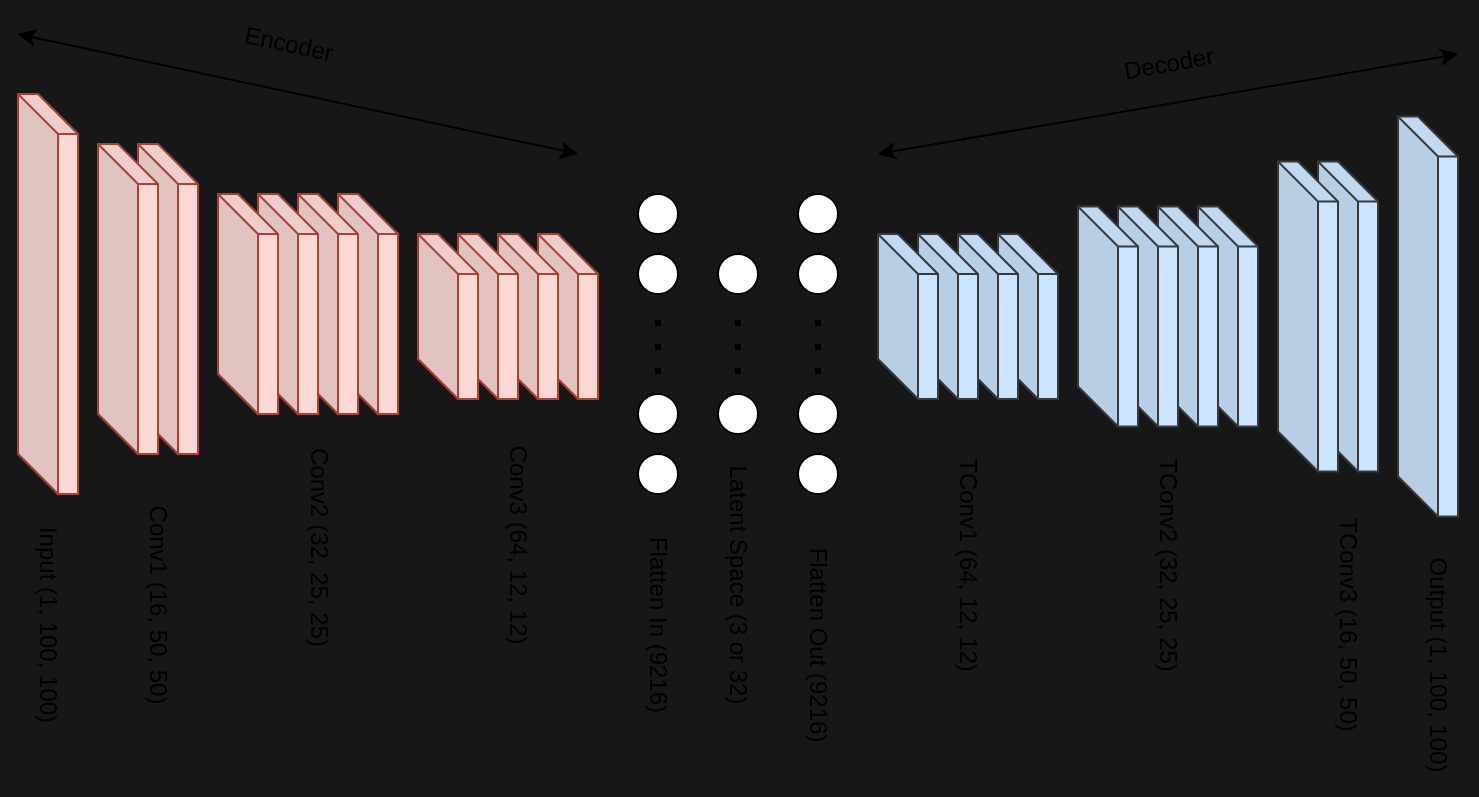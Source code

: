 <mxfile version="27.0.9">
  <diagram name="Pagina-1" id="wTjVvahfw1JR5ZzRI9wP">
    <mxGraphModel dx="1473" dy="815" grid="1" gridSize="10" guides="1" tooltips="1" connect="1" arrows="1" fold="1" page="1" pageScale="1" pageWidth="827" pageHeight="1169" background="light-dark(#171717,#171717)" math="0" shadow="0">
      <root>
        <mxCell id="0" />
        <mxCell id="1" parent="0" />
        <mxCell id="S_WICMJVGBlt52VM9bT--1" value="" style="shape=cube;whiteSpace=wrap;html=1;boundedLbl=1;backgroundOutline=1;darkOpacity=0.05;darkOpacity2=0.1;fillColor=#cce5ff;strokeColor=#36393d;" vertex="1" parent="1">
          <mxGeometry x="730" y="81.25" width="30" height="200" as="geometry" />
        </mxCell>
        <mxCell id="S_WICMJVGBlt52VM9bT--2" value="" style="shape=cube;whiteSpace=wrap;html=1;boundedLbl=1;backgroundOutline=1;darkOpacity=0.05;darkOpacity2=0.1;fillColor=light-dark(#FAD9D5,#79423F);strokeColor=#ae4132;" vertex="1" parent="1">
          <mxGeometry x="100" y="95" width="30" height="155" as="geometry" />
        </mxCell>
        <mxCell id="S_WICMJVGBlt52VM9bT--4" value="" style="shape=cube;whiteSpace=wrap;html=1;boundedLbl=1;backgroundOutline=1;darkOpacity=0.05;darkOpacity2=0.1;fillColor=light-dark(#FAD9D5,#79423F);strokeColor=#ae4132;" vertex="1" parent="1">
          <mxGeometry x="80" y="95" width="30" height="155" as="geometry" />
        </mxCell>
        <mxCell id="S_WICMJVGBlt52VM9bT--5" value="" style="shape=cube;whiteSpace=wrap;html=1;boundedLbl=1;backgroundOutline=1;darkOpacity=0.05;darkOpacity2=0.1;fillColor=light-dark(#FAD9D5,#AE5C59);strokeColor=#ae4132;" vertex="1" parent="1">
          <mxGeometry x="200" y="120" width="30" height="110" as="geometry" />
        </mxCell>
        <mxCell id="S_WICMJVGBlt52VM9bT--6" value="" style="shape=cube;whiteSpace=wrap;html=1;boundedLbl=1;backgroundOutline=1;darkOpacity=0.05;darkOpacity2=0.1;fillColor=light-dark(#FAD9D5,#AE5C59);strokeColor=#ae4132;" vertex="1" parent="1">
          <mxGeometry x="180" y="120" width="30" height="110" as="geometry" />
        </mxCell>
        <mxCell id="S_WICMJVGBlt52VM9bT--7" value="" style="shape=cube;whiteSpace=wrap;html=1;boundedLbl=1;backgroundOutline=1;darkOpacity=0.05;darkOpacity2=0.1;fillColor=light-dark(#FAD9D5,#AE5C59);strokeColor=#ae4132;" vertex="1" parent="1">
          <mxGeometry x="160" y="120" width="30" height="110" as="geometry" />
        </mxCell>
        <mxCell id="S_WICMJVGBlt52VM9bT--8" value="" style="shape=cube;whiteSpace=wrap;html=1;boundedLbl=1;backgroundOutline=1;darkOpacity=0.05;darkOpacity2=0.1;fillColor=light-dark(#FAD9D5,#AE5C59);strokeColor=#ae4132;" vertex="1" parent="1">
          <mxGeometry x="140" y="120" width="30" height="110" as="geometry" />
        </mxCell>
        <mxCell id="S_WICMJVGBlt52VM9bT--9" value="" style="shape=cube;whiteSpace=wrap;html=1;boundedLbl=1;backgroundOutline=1;darkOpacity=0.05;darkOpacity2=0.1;fillColor=light-dark(#FAD9D5,#E97B77);strokeColor=#ae4132;" vertex="1" parent="1">
          <mxGeometry x="300" y="140" width="30" height="82.5" as="geometry" />
        </mxCell>
        <mxCell id="S_WICMJVGBlt52VM9bT--10" value="" style="shape=cube;whiteSpace=wrap;html=1;boundedLbl=1;backgroundOutline=1;darkOpacity=0.05;darkOpacity2=0.1;fillColor=light-dark(#FAD9D5,#E97B77);strokeColor=#ae4132;" vertex="1" parent="1">
          <mxGeometry x="280" y="140" width="30" height="82.5" as="geometry" />
        </mxCell>
        <mxCell id="S_WICMJVGBlt52VM9bT--11" value="" style="shape=cube;whiteSpace=wrap;html=1;boundedLbl=1;backgroundOutline=1;darkOpacity=0.05;darkOpacity2=0.1;fillColor=light-dark(#FAD9D5,#E97B77);strokeColor=#ae4132;" vertex="1" parent="1">
          <mxGeometry x="260" y="140" width="30" height="82.5" as="geometry" />
        </mxCell>
        <mxCell id="S_WICMJVGBlt52VM9bT--12" value="" style="shape=cube;whiteSpace=wrap;html=1;boundedLbl=1;backgroundOutline=1;darkOpacity=0.05;darkOpacity2=0.1;fillColor=light-dark(#FAD9D5,#E97B77);strokeColor=#ae4132;" vertex="1" parent="1">
          <mxGeometry x="240" y="140" width="30" height="82.5" as="geometry" />
        </mxCell>
        <mxCell id="S_WICMJVGBlt52VM9bT--13" value="" style="ellipse;whiteSpace=wrap;html=1;strokeColor=light-dark(#000000,#B8625F);fillColor=light-dark(#FFFFFF,#FF8682);" vertex="1" parent="1">
          <mxGeometry x="350" y="120" width="20" height="20" as="geometry" />
        </mxCell>
        <mxCell id="S_WICMJVGBlt52VM9bT--14" value="" style="ellipse;whiteSpace=wrap;html=1;strokeColor=light-dark(#000000,#B8625F);fillColor=light-dark(#FFFFFF,#FF8682);" vertex="1" parent="1">
          <mxGeometry x="350" y="150" width="20" height="20" as="geometry" />
        </mxCell>
        <mxCell id="S_WICMJVGBlt52VM9bT--15" value="" style="ellipse;whiteSpace=wrap;html=1;strokeColor=light-dark(#000000,#B8625F);fillColor=light-dark(#FFFFFF,#FF8682);" vertex="1" parent="1">
          <mxGeometry x="350" y="220" width="20" height="20" as="geometry" />
        </mxCell>
        <mxCell id="S_WICMJVGBlt52VM9bT--16" value="" style="ellipse;whiteSpace=wrap;html=1;strokeColor=light-dark(#000000,#B8625F);fillColor=light-dark(#FFFFFF,#FF8682);" vertex="1" parent="1">
          <mxGeometry x="350" y="250" width="20" height="20" as="geometry" />
        </mxCell>
        <mxCell id="S_WICMJVGBlt52VM9bT--19" value="" style="ellipse;whiteSpace=wrap;html=1;strokeColor=light-dark(#000000,#6F6F6F);fillColor=light-dark(#FFFFFF,#FFFFFF);" vertex="1" parent="1">
          <mxGeometry x="390" y="150" width="20" height="20" as="geometry" />
        </mxCell>
        <mxCell id="S_WICMJVGBlt52VM9bT--20" value="" style="ellipse;whiteSpace=wrap;html=1;strokeColor=light-dark(#000000,#818181);fillColor=light-dark(#FFFFFF,#FFFFFF);" vertex="1" parent="1">
          <mxGeometry x="390" y="220" width="20" height="20" as="geometry" />
        </mxCell>
        <mxCell id="S_WICMJVGBlt52VM9bT--23" value="" style="endArrow=none;dashed=1;html=1;dashPattern=1 3;strokeWidth=3;rounded=0;strokeColor=light-dark(#000000,#FF9999);" edge="1" parent="1">
          <mxGeometry width="50" height="50" relative="1" as="geometry">
            <mxPoint x="360" y="210" as="sourcePoint" />
            <mxPoint x="360" y="180" as="targetPoint" />
          </mxGeometry>
        </mxCell>
        <mxCell id="S_WICMJVGBlt52VM9bT--24" value="" style="endArrow=none;dashed=1;html=1;dashPattern=1 3;strokeWidth=3;rounded=0;strokeColor=light-dark(#000000,#FFFFFF);" edge="1" parent="1">
          <mxGeometry width="50" height="50" relative="1" as="geometry">
            <mxPoint x="399.92" y="210" as="sourcePoint" />
            <mxPoint x="399.92" y="180" as="targetPoint" />
          </mxGeometry>
        </mxCell>
        <mxCell id="S_WICMJVGBlt52VM9bT--25" value="" style="ellipse;whiteSpace=wrap;html=1;strokeColor=light-dark(#000000,#BABDC0);fillColor=light-dark(#FFFFFF,#59ADFF);" vertex="1" parent="1">
          <mxGeometry x="430" y="120" width="20" height="20" as="geometry" />
        </mxCell>
        <mxCell id="S_WICMJVGBlt52VM9bT--26" value="" style="ellipse;whiteSpace=wrap;html=1;strokeColor=light-dark(#000000,#BABDC0);fillColor=light-dark(#FFFFFF,#59ADFF);" vertex="1" parent="1">
          <mxGeometry x="430" y="150" width="20" height="20" as="geometry" />
        </mxCell>
        <mxCell id="S_WICMJVGBlt52VM9bT--27" value="" style="ellipse;whiteSpace=wrap;html=1;strokeColor=light-dark(#000000,#BABDC0);fillColor=light-dark(#FFFFFF,#59ADFF);" vertex="1" parent="1">
          <mxGeometry x="430" y="220" width="20" height="20" as="geometry" />
        </mxCell>
        <mxCell id="S_WICMJVGBlt52VM9bT--28" value="" style="ellipse;whiteSpace=wrap;html=1;strokeColor=light-dark(#000000,#BABDC0);fillColor=light-dark(#FFFFFF,#59ADFF);" vertex="1" parent="1">
          <mxGeometry x="430" y="250" width="20" height="20" as="geometry" />
        </mxCell>
        <mxCell id="S_WICMJVGBlt52VM9bT--29" value="" style="endArrow=none;dashed=1;html=1;dashPattern=1 3;strokeWidth=3;rounded=0;strokeColor=light-dark(#000000,#59ADFF);" edge="1" parent="1">
          <mxGeometry width="50" height="50" relative="1" as="geometry">
            <mxPoint x="440" y="210" as="sourcePoint" />
            <mxPoint x="440" y="180" as="targetPoint" />
          </mxGeometry>
        </mxCell>
        <mxCell id="S_WICMJVGBlt52VM9bT--30" value="" style="shape=cube;whiteSpace=wrap;html=1;boundedLbl=1;backgroundOutline=1;darkOpacity=0.05;darkOpacity2=0.1;fillColor=light-dark(#CCE5FF,#4C93D9);strokeColor=#36393d;" vertex="1" parent="1">
          <mxGeometry x="530" y="140" width="30" height="82.5" as="geometry" />
        </mxCell>
        <mxCell id="S_WICMJVGBlt52VM9bT--31" value="" style="shape=cube;whiteSpace=wrap;html=1;boundedLbl=1;backgroundOutline=1;darkOpacity=0.05;darkOpacity2=0.1;fillColor=light-dark(#CCE5FF,#4C93D9);strokeColor=#36393d;" vertex="1" parent="1">
          <mxGeometry x="510" y="140" width="30" height="82.5" as="geometry" />
        </mxCell>
        <mxCell id="S_WICMJVGBlt52VM9bT--32" value="" style="shape=cube;whiteSpace=wrap;html=1;boundedLbl=1;backgroundOutline=1;darkOpacity=0.05;darkOpacity2=0.1;fillColor=light-dark(#CCE5FF,#4C93D9);strokeColor=#36393d;" vertex="1" parent="1">
          <mxGeometry x="490" y="140" width="30" height="82.5" as="geometry" />
        </mxCell>
        <mxCell id="S_WICMJVGBlt52VM9bT--33" value="" style="shape=cube;whiteSpace=wrap;html=1;boundedLbl=1;backgroundOutline=1;darkOpacity=0.05;darkOpacity2=0.1;fillColor=light-dark(#CCE5FF,#4C93D9);strokeColor=#36393D;" vertex="1" parent="1">
          <mxGeometry x="470" y="140" width="30" height="82.5" as="geometry" />
        </mxCell>
        <mxCell id="S_WICMJVGBlt52VM9bT--34" value="" style="shape=cube;whiteSpace=wrap;html=1;boundedLbl=1;backgroundOutline=1;darkOpacity=0.05;darkOpacity2=0.1;fillColor=light-dark(#CCE5FF,#386EA2);strokeColor=#36393d;" vertex="1" parent="1">
          <mxGeometry x="630" y="126.25" width="30" height="110" as="geometry" />
        </mxCell>
        <mxCell id="S_WICMJVGBlt52VM9bT--35" value="" style="shape=cube;whiteSpace=wrap;html=1;boundedLbl=1;backgroundOutline=1;darkOpacity=0.05;darkOpacity2=0.1;fillColor=light-dark(#CCE5FF,#386EA2);strokeColor=#36393d;" vertex="1" parent="1">
          <mxGeometry x="610" y="126.25" width="30" height="110" as="geometry" />
        </mxCell>
        <mxCell id="S_WICMJVGBlt52VM9bT--36" value="" style="shape=cube;whiteSpace=wrap;html=1;boundedLbl=1;backgroundOutline=1;darkOpacity=0.05;darkOpacity2=0.1;fillColor=light-dark(#CCE5FF,#386EA2);strokeColor=#36393d;" vertex="1" parent="1">
          <mxGeometry x="590" y="126.25" width="30" height="110" as="geometry" />
        </mxCell>
        <mxCell id="S_WICMJVGBlt52VM9bT--37" value="" style="shape=cube;whiteSpace=wrap;html=1;boundedLbl=1;backgroundOutline=1;darkOpacity=0.05;darkOpacity2=0.1;fillColor=light-dark(#CCE5FF,#386EA2);strokeColor=#36393d;" vertex="1" parent="1">
          <mxGeometry x="570" y="126.25" width="30" height="110" as="geometry" />
        </mxCell>
        <mxCell id="S_WICMJVGBlt52VM9bT--38" value="" style="shape=cube;whiteSpace=wrap;html=1;boundedLbl=1;backgroundOutline=1;darkOpacity=0.05;darkOpacity2=0.1;fillColor=light-dark(#CCE5FF,#29496B);strokeColor=#36393d;" vertex="1" parent="1">
          <mxGeometry x="690" y="103.75" width="30" height="155" as="geometry" />
        </mxCell>
        <mxCell id="S_WICMJVGBlt52VM9bT--39" value="" style="shape=cube;whiteSpace=wrap;html=1;boundedLbl=1;backgroundOutline=1;darkOpacity=0.05;darkOpacity2=0.1;fillColor=light-dark(#CCE5FF,#284F75);strokeColor=#36393d;" vertex="1" parent="1">
          <mxGeometry x="670" y="103.75" width="30" height="155" as="geometry" />
        </mxCell>
        <mxCell id="S_WICMJVGBlt52VM9bT--40" value="" style="shape=cube;whiteSpace=wrap;html=1;boundedLbl=1;backgroundOutline=1;darkOpacity=0.05;darkOpacity2=0.1;fillColor=#fad9d5;strokeColor=#ae4132;" vertex="1" parent="1">
          <mxGeometry x="40" y="70" width="30" height="200" as="geometry" />
        </mxCell>
        <mxCell id="S_WICMJVGBlt52VM9bT--41" value="&lt;div&gt;Input (1, 100, 100)&lt;/div&gt;" style="text;html=1;align=center;verticalAlign=middle;resizable=0;points=[];autosize=1;strokeColor=none;fillColor=none;rotation=90;" vertex="1" parent="1">
          <mxGeometry x="-5" y="320" width="120" height="30" as="geometry" />
        </mxCell>
        <mxCell id="S_WICMJVGBlt52VM9bT--42" value="&lt;div&gt;Conv1 (16, 50, 50)&lt;/div&gt;" style="text;html=1;align=center;verticalAlign=middle;resizable=0;points=[];autosize=1;strokeColor=none;fillColor=none;rotation=90;" vertex="1" parent="1">
          <mxGeometry x="50" y="310" width="120" height="30" as="geometry" />
        </mxCell>
        <mxCell id="S_WICMJVGBlt52VM9bT--43" value="&lt;div&gt;Conv2 (32, 25, 25)&lt;/div&gt;" style="text;html=1;align=center;verticalAlign=middle;resizable=0;points=[];autosize=1;strokeColor=none;fillColor=none;rotation=90;" vertex="1" parent="1">
          <mxGeometry x="130" y="281.25" width="120" height="30" as="geometry" />
        </mxCell>
        <mxCell id="S_WICMJVGBlt52VM9bT--44" value="&lt;div&gt;Conv3 (64, 12, 12)&lt;/div&gt;" style="text;html=1;align=center;verticalAlign=middle;resizable=0;points=[];autosize=1;strokeColor=none;fillColor=none;rotation=90;" vertex="1" parent="1">
          <mxGeometry x="230" y="280" width="120" height="30" as="geometry" />
        </mxCell>
        <mxCell id="S_WICMJVGBlt52VM9bT--45" value="&lt;div&gt;TConv1 (64, 12, 12)&lt;/div&gt;" style="text;html=1;align=center;verticalAlign=middle;resizable=0;points=[];autosize=1;strokeColor=none;fillColor=none;rotation=90;" vertex="1" parent="1">
          <mxGeometry x="450" y="290" width="130" height="30" as="geometry" />
        </mxCell>
        <mxCell id="S_WICMJVGBlt52VM9bT--46" value="&lt;div&gt;TConv2 (32, 25, 25)&lt;/div&gt;" style="text;html=1;align=center;verticalAlign=middle;resizable=0;points=[];autosize=1;strokeColor=none;fillColor=none;rotation=90;" vertex="1" parent="1">
          <mxGeometry x="550" y="290" width="130" height="30" as="geometry" />
        </mxCell>
        <mxCell id="S_WICMJVGBlt52VM9bT--47" value="&lt;div&gt;TConv3 (16, 50, 50)&lt;/div&gt;" style="text;html=1;align=center;verticalAlign=middle;resizable=0;points=[];autosize=1;strokeColor=none;fillColor=none;rotation=90;" vertex="1" parent="1">
          <mxGeometry x="640" y="320" width="130" height="30" as="geometry" />
        </mxCell>
        <mxCell id="S_WICMJVGBlt52VM9bT--48" value="&lt;div&gt;Output (1, 100, 100)&lt;/div&gt;" style="text;html=1;align=center;verticalAlign=middle;resizable=0;points=[];autosize=1;strokeColor=none;fillColor=none;rotation=90;" vertex="1" parent="1">
          <mxGeometry x="685" y="340" width="130" height="30" as="geometry" />
        </mxCell>
        <mxCell id="S_WICMJVGBlt52VM9bT--49" value="Flatten In (9216)" style="text;html=1;align=center;verticalAlign=middle;resizable=0;points=[];autosize=1;strokeColor=none;fillColor=none;rotation=90;" vertex="1" parent="1">
          <mxGeometry x="305" y="320" width="110" height="30" as="geometry" />
        </mxCell>
        <mxCell id="S_WICMJVGBlt52VM9bT--50" value="Flatten Out (9216)" style="text;html=1;align=center;verticalAlign=middle;resizable=0;points=[];autosize=1;strokeColor=none;fillColor=none;rotation=90;" vertex="1" parent="1">
          <mxGeometry x="380" y="330" width="120" height="30" as="geometry" />
        </mxCell>
        <mxCell id="S_WICMJVGBlt52VM9bT--51" value="Latent Space (3 or 32)" style="text;html=1;align=center;verticalAlign=middle;resizable=0;points=[];autosize=1;strokeColor=none;fillColor=none;rotation=90;" vertex="1" parent="1">
          <mxGeometry x="330" y="300" width="140" height="30" as="geometry" />
        </mxCell>
        <mxCell id="S_WICMJVGBlt52VM9bT--52" value="" style="endArrow=classic;startArrow=classic;html=1;rounded=0;" edge="1" parent="1">
          <mxGeometry width="50" height="50" relative="1" as="geometry">
            <mxPoint x="40" y="40" as="sourcePoint" />
            <mxPoint x="320" y="100" as="targetPoint" />
          </mxGeometry>
        </mxCell>
        <mxCell id="S_WICMJVGBlt52VM9bT--53" value="Encoder" style="text;html=1;align=center;verticalAlign=middle;resizable=0;points=[];autosize=1;strokeColor=none;fillColor=none;rotation=12;" vertex="1" parent="1">
          <mxGeometry x="140" y="30" width="70" height="30" as="geometry" />
        </mxCell>
        <mxCell id="S_WICMJVGBlt52VM9bT--54" value="" style="endArrow=classic;startArrow=classic;html=1;rounded=0;" edge="1" parent="1">
          <mxGeometry width="50" height="50" relative="1" as="geometry">
            <mxPoint x="470" y="100" as="sourcePoint" />
            <mxPoint x="760" y="50" as="targetPoint" />
          </mxGeometry>
        </mxCell>
        <mxCell id="S_WICMJVGBlt52VM9bT--55" value="Decoder" style="text;html=1;align=center;verticalAlign=middle;resizable=0;points=[];autosize=1;strokeColor=none;fillColor=none;rotation=-10;" vertex="1" parent="1">
          <mxGeometry x="580" y="39.999" width="70" height="30" as="geometry" />
        </mxCell>
      </root>
    </mxGraphModel>
  </diagram>
</mxfile>
